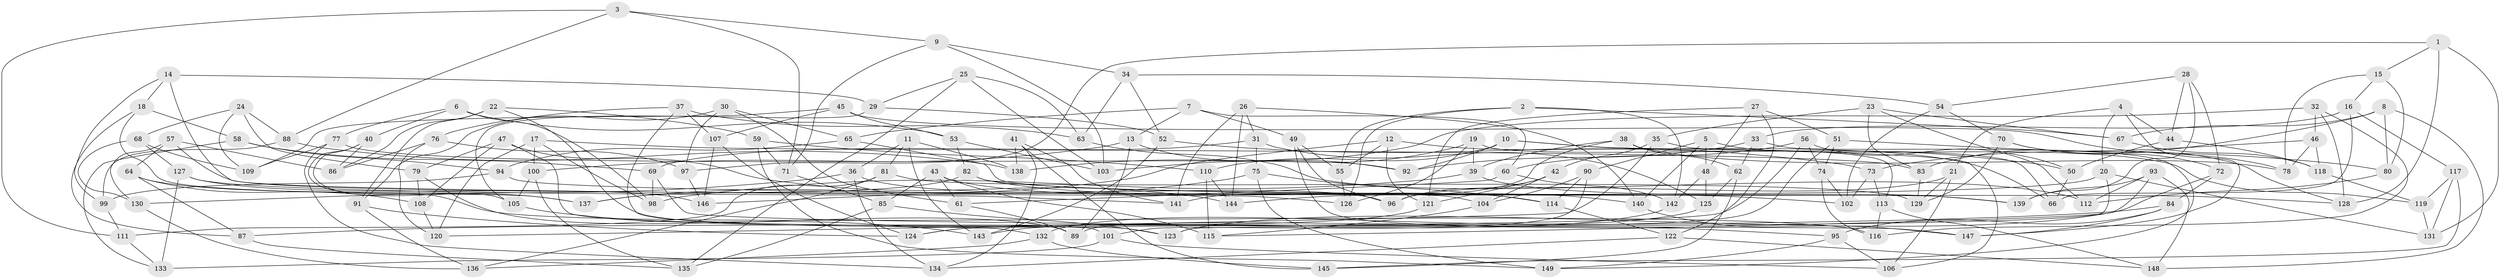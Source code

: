 // coarse degree distribution, {6: 0.17307692307692307, 9: 0.009615384615384616, 7: 0.009615384615384616, 4: 0.6538461538461539, 12: 0.009615384615384616, 8: 0.057692307692307696, 5: 0.028846153846153848, 3: 0.04807692307692308, 10: 0.009615384615384616}
// Generated by graph-tools (version 1.1) at 2025/20/03/04/25 18:20:37]
// undirected, 149 vertices, 298 edges
graph export_dot {
graph [start="1"]
  node [color=gray90,style=filled];
  1;
  2;
  3;
  4;
  5;
  6;
  7;
  8;
  9;
  10;
  11;
  12;
  13;
  14;
  15;
  16;
  17;
  18;
  19;
  20;
  21;
  22;
  23;
  24;
  25;
  26;
  27;
  28;
  29;
  30;
  31;
  32;
  33;
  34;
  35;
  36;
  37;
  38;
  39;
  40;
  41;
  42;
  43;
  44;
  45;
  46;
  47;
  48;
  49;
  50;
  51;
  52;
  53;
  54;
  55;
  56;
  57;
  58;
  59;
  60;
  61;
  62;
  63;
  64;
  65;
  66;
  67;
  68;
  69;
  70;
  71;
  72;
  73;
  74;
  75;
  76;
  77;
  78;
  79;
  80;
  81;
  82;
  83;
  84;
  85;
  86;
  87;
  88;
  89;
  90;
  91;
  92;
  93;
  94;
  95;
  96;
  97;
  98;
  99;
  100;
  101;
  102;
  103;
  104;
  105;
  106;
  107;
  108;
  109;
  110;
  111;
  112;
  113;
  114;
  115;
  116;
  117;
  118;
  119;
  120;
  121;
  122;
  123;
  124;
  125;
  126;
  127;
  128;
  129;
  130;
  131;
  132;
  133;
  134;
  135;
  136;
  137;
  138;
  139;
  140;
  141;
  142;
  143;
  144;
  145;
  146;
  147;
  148;
  149;
  1 -- 128;
  1 -- 97;
  1 -- 15;
  1 -- 131;
  2 -- 142;
  2 -- 55;
  2 -- 126;
  2 -- 67;
  3 -- 71;
  3 -- 88;
  3 -- 111;
  3 -- 9;
  4 -- 21;
  4 -- 44;
  4 -- 20;
  4 -- 147;
  5 -- 90;
  5 -- 140;
  5 -- 119;
  5 -- 48;
  6 -- 53;
  6 -- 40;
  6 -- 77;
  6 -- 98;
  7 -- 49;
  7 -- 60;
  7 -- 13;
  7 -- 65;
  8 -- 148;
  8 -- 67;
  8 -- 80;
  8 -- 83;
  9 -- 34;
  9 -- 71;
  9 -- 103;
  10 -- 110;
  10 -- 92;
  10 -- 106;
  10 -- 50;
  11 -- 143;
  11 -- 138;
  11 -- 81;
  11 -- 36;
  12 -- 66;
  12 -- 121;
  12 -- 137;
  12 -- 55;
  13 -- 100;
  13 -- 89;
  13 -- 92;
  14 -- 126;
  14 -- 29;
  14 -- 99;
  14 -- 18;
  15 -- 80;
  15 -- 78;
  15 -- 16;
  16 -- 33;
  16 -- 66;
  16 -- 117;
  17 -- 100;
  17 -- 83;
  17 -- 120;
  17 -- 98;
  18 -- 87;
  18 -- 137;
  18 -- 58;
  19 -- 103;
  19 -- 126;
  19 -- 66;
  19 -- 39;
  20 -- 123;
  20 -- 131;
  20 -- 144;
  21 -- 129;
  21 -- 96;
  21 -- 106;
  22 -- 91;
  22 -- 123;
  22 -- 86;
  22 -- 59;
  23 -- 83;
  23 -- 50;
  23 -- 35;
  23 -- 67;
  24 -- 109;
  24 -- 79;
  24 -- 88;
  24 -- 68;
  25 -- 103;
  25 -- 29;
  25 -- 63;
  25 -- 135;
  26 -- 144;
  26 -- 141;
  26 -- 140;
  26 -- 31;
  27 -- 122;
  27 -- 121;
  27 -- 48;
  27 -- 51;
  28 -- 54;
  28 -- 139;
  28 -- 44;
  28 -- 72;
  29 -- 52;
  29 -- 105;
  30 -- 61;
  30 -- 97;
  30 -- 91;
  30 -- 65;
  31 -- 69;
  31 -- 75;
  31 -- 125;
  32 -- 138;
  32 -- 46;
  32 -- 128;
  32 -- 116;
  33 -- 149;
  33 -- 62;
  33 -- 92;
  34 -- 54;
  34 -- 63;
  34 -- 52;
  35 -- 42;
  35 -- 113;
  35 -- 120;
  36 -- 134;
  36 -- 130;
  36 -- 96;
  37 -- 63;
  37 -- 76;
  37 -- 107;
  37 -- 101;
  38 -- 141;
  38 -- 78;
  38 -- 39;
  38 -- 62;
  39 -- 139;
  39 -- 98;
  40 -- 105;
  40 -- 116;
  40 -- 86;
  41 -- 138;
  41 -- 134;
  41 -- 141;
  41 -- 145;
  42 -- 96;
  42 -- 121;
  42 -- 104;
  43 -- 115;
  43 -- 114;
  43 -- 85;
  43 -- 61;
  44 -- 50;
  44 -- 118;
  45 -- 109;
  45 -- 53;
  45 -- 78;
  45 -- 107;
  46 -- 78;
  46 -- 118;
  46 -- 73;
  47 -- 108;
  47 -- 132;
  47 -- 79;
  47 -- 144;
  48 -- 142;
  48 -- 125;
  49 -- 55;
  49 -- 95;
  49 -- 96;
  50 -- 66;
  51 -- 74;
  51 -- 89;
  51 -- 80;
  52 -- 73;
  52 -- 143;
  53 -- 103;
  53 -- 82;
  54 -- 102;
  54 -- 70;
  55 -- 126;
  56 -- 112;
  56 -- 60;
  56 -- 124;
  56 -- 74;
  57 -- 104;
  57 -- 86;
  57 -- 64;
  57 -- 130;
  58 -- 94;
  58 -- 69;
  58 -- 133;
  59 -- 110;
  59 -- 71;
  59 -- 149;
  60 -- 142;
  60 -- 61;
  61 -- 89;
  62 -- 125;
  62 -- 145;
  63 -- 112;
  64 -- 87;
  64 -- 137;
  64 -- 108;
  65 -- 94;
  65 -- 139;
  67 -- 118;
  68 -- 127;
  68 -- 130;
  68 -- 109;
  69 -- 147;
  69 -- 98;
  70 -- 129;
  70 -- 72;
  70 -- 128;
  71 -- 85;
  72 -- 123;
  72 -- 84;
  73 -- 113;
  73 -- 102;
  74 -- 116;
  74 -- 102;
  75 -- 114;
  75 -- 146;
  75 -- 149;
  76 -- 97;
  76 -- 120;
  76 -- 86;
  77 -- 92;
  77 -- 134;
  77 -- 109;
  79 -- 108;
  79 -- 89;
  80 -- 112;
  81 -- 129;
  81 -- 111;
  81 -- 136;
  82 -- 102;
  82 -- 137;
  82 -- 140;
  83 -- 129;
  84 -- 87;
  84 -- 147;
  84 -- 95;
  85 -- 123;
  85 -- 135;
  87 -- 135;
  88 -- 138;
  88 -- 99;
  90 -- 104;
  90 -- 114;
  90 -- 101;
  91 -- 136;
  91 -- 124;
  93 -- 148;
  93 -- 139;
  93 -- 112;
  93 -- 115;
  94 -- 128;
  94 -- 99;
  95 -- 106;
  95 -- 149;
  97 -- 146;
  99 -- 111;
  100 -- 105;
  100 -- 135;
  101 -- 133;
  101 -- 106;
  104 -- 115;
  105 -- 143;
  107 -- 124;
  107 -- 146;
  108 -- 120;
  110 -- 144;
  110 -- 115;
  111 -- 133;
  113 -- 148;
  113 -- 116;
  114 -- 122;
  117 -- 131;
  117 -- 119;
  117 -- 145;
  118 -- 119;
  119 -- 131;
  121 -- 124;
  122 -- 148;
  122 -- 134;
  125 -- 132;
  127 -- 146;
  127 -- 141;
  127 -- 133;
  130 -- 136;
  132 -- 136;
  132 -- 145;
  140 -- 147;
  142 -- 143;
}
